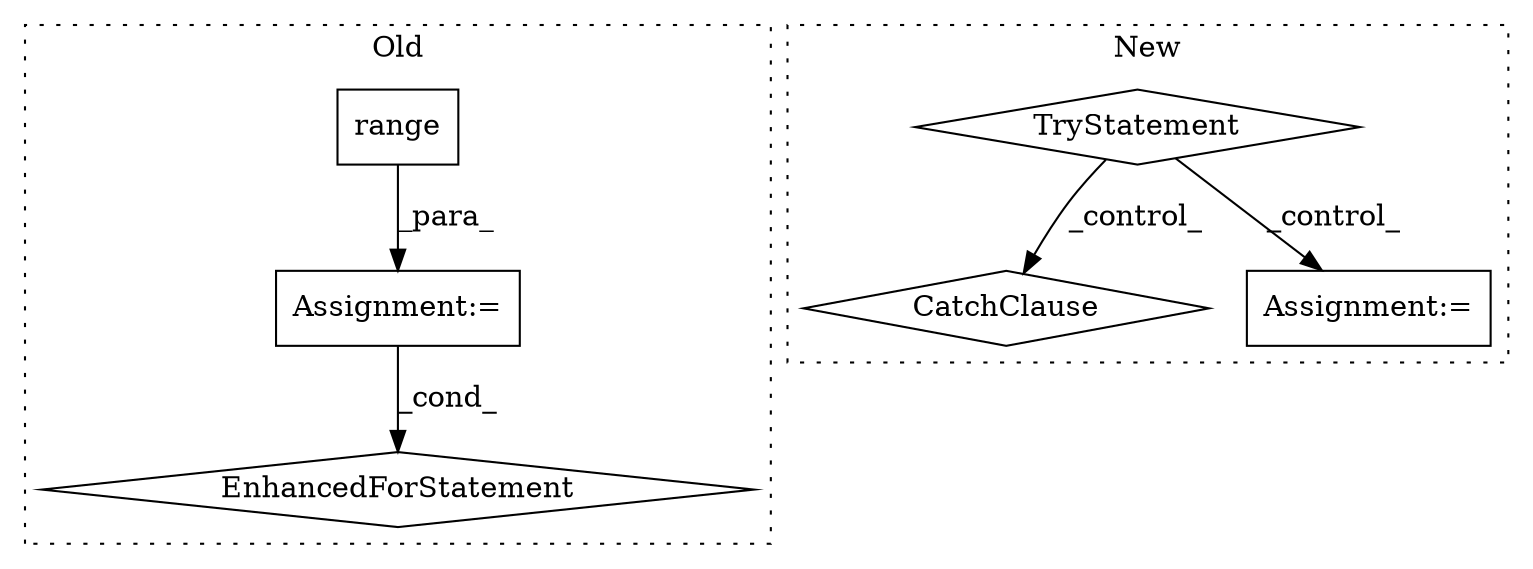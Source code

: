 digraph G {
subgraph cluster0 {
1 [label="range" a="32" s="2134,2151" l="6,1" shape="box"];
4 [label="Assignment:=" a="7" s="2073,2152" l="53,2" shape="box"];
6 [label="EnhancedForStatement" a="70" s="2073,2152" l="53,2" shape="diamond"];
label = "Old";
style="dotted";
}
subgraph cluster1 {
2 [label="CatchClause" a="12" s="734,768" l="11,2" shape="diamond"];
3 [label="TryStatement" a="54" s="663" l="4" shape="diamond"];
5 [label="Assignment:=" a="7" s="678" l="1" shape="box"];
label = "New";
style="dotted";
}
1 -> 4 [label="_para_"];
3 -> 5 [label="_control_"];
3 -> 2 [label="_control_"];
4 -> 6 [label="_cond_"];
}
